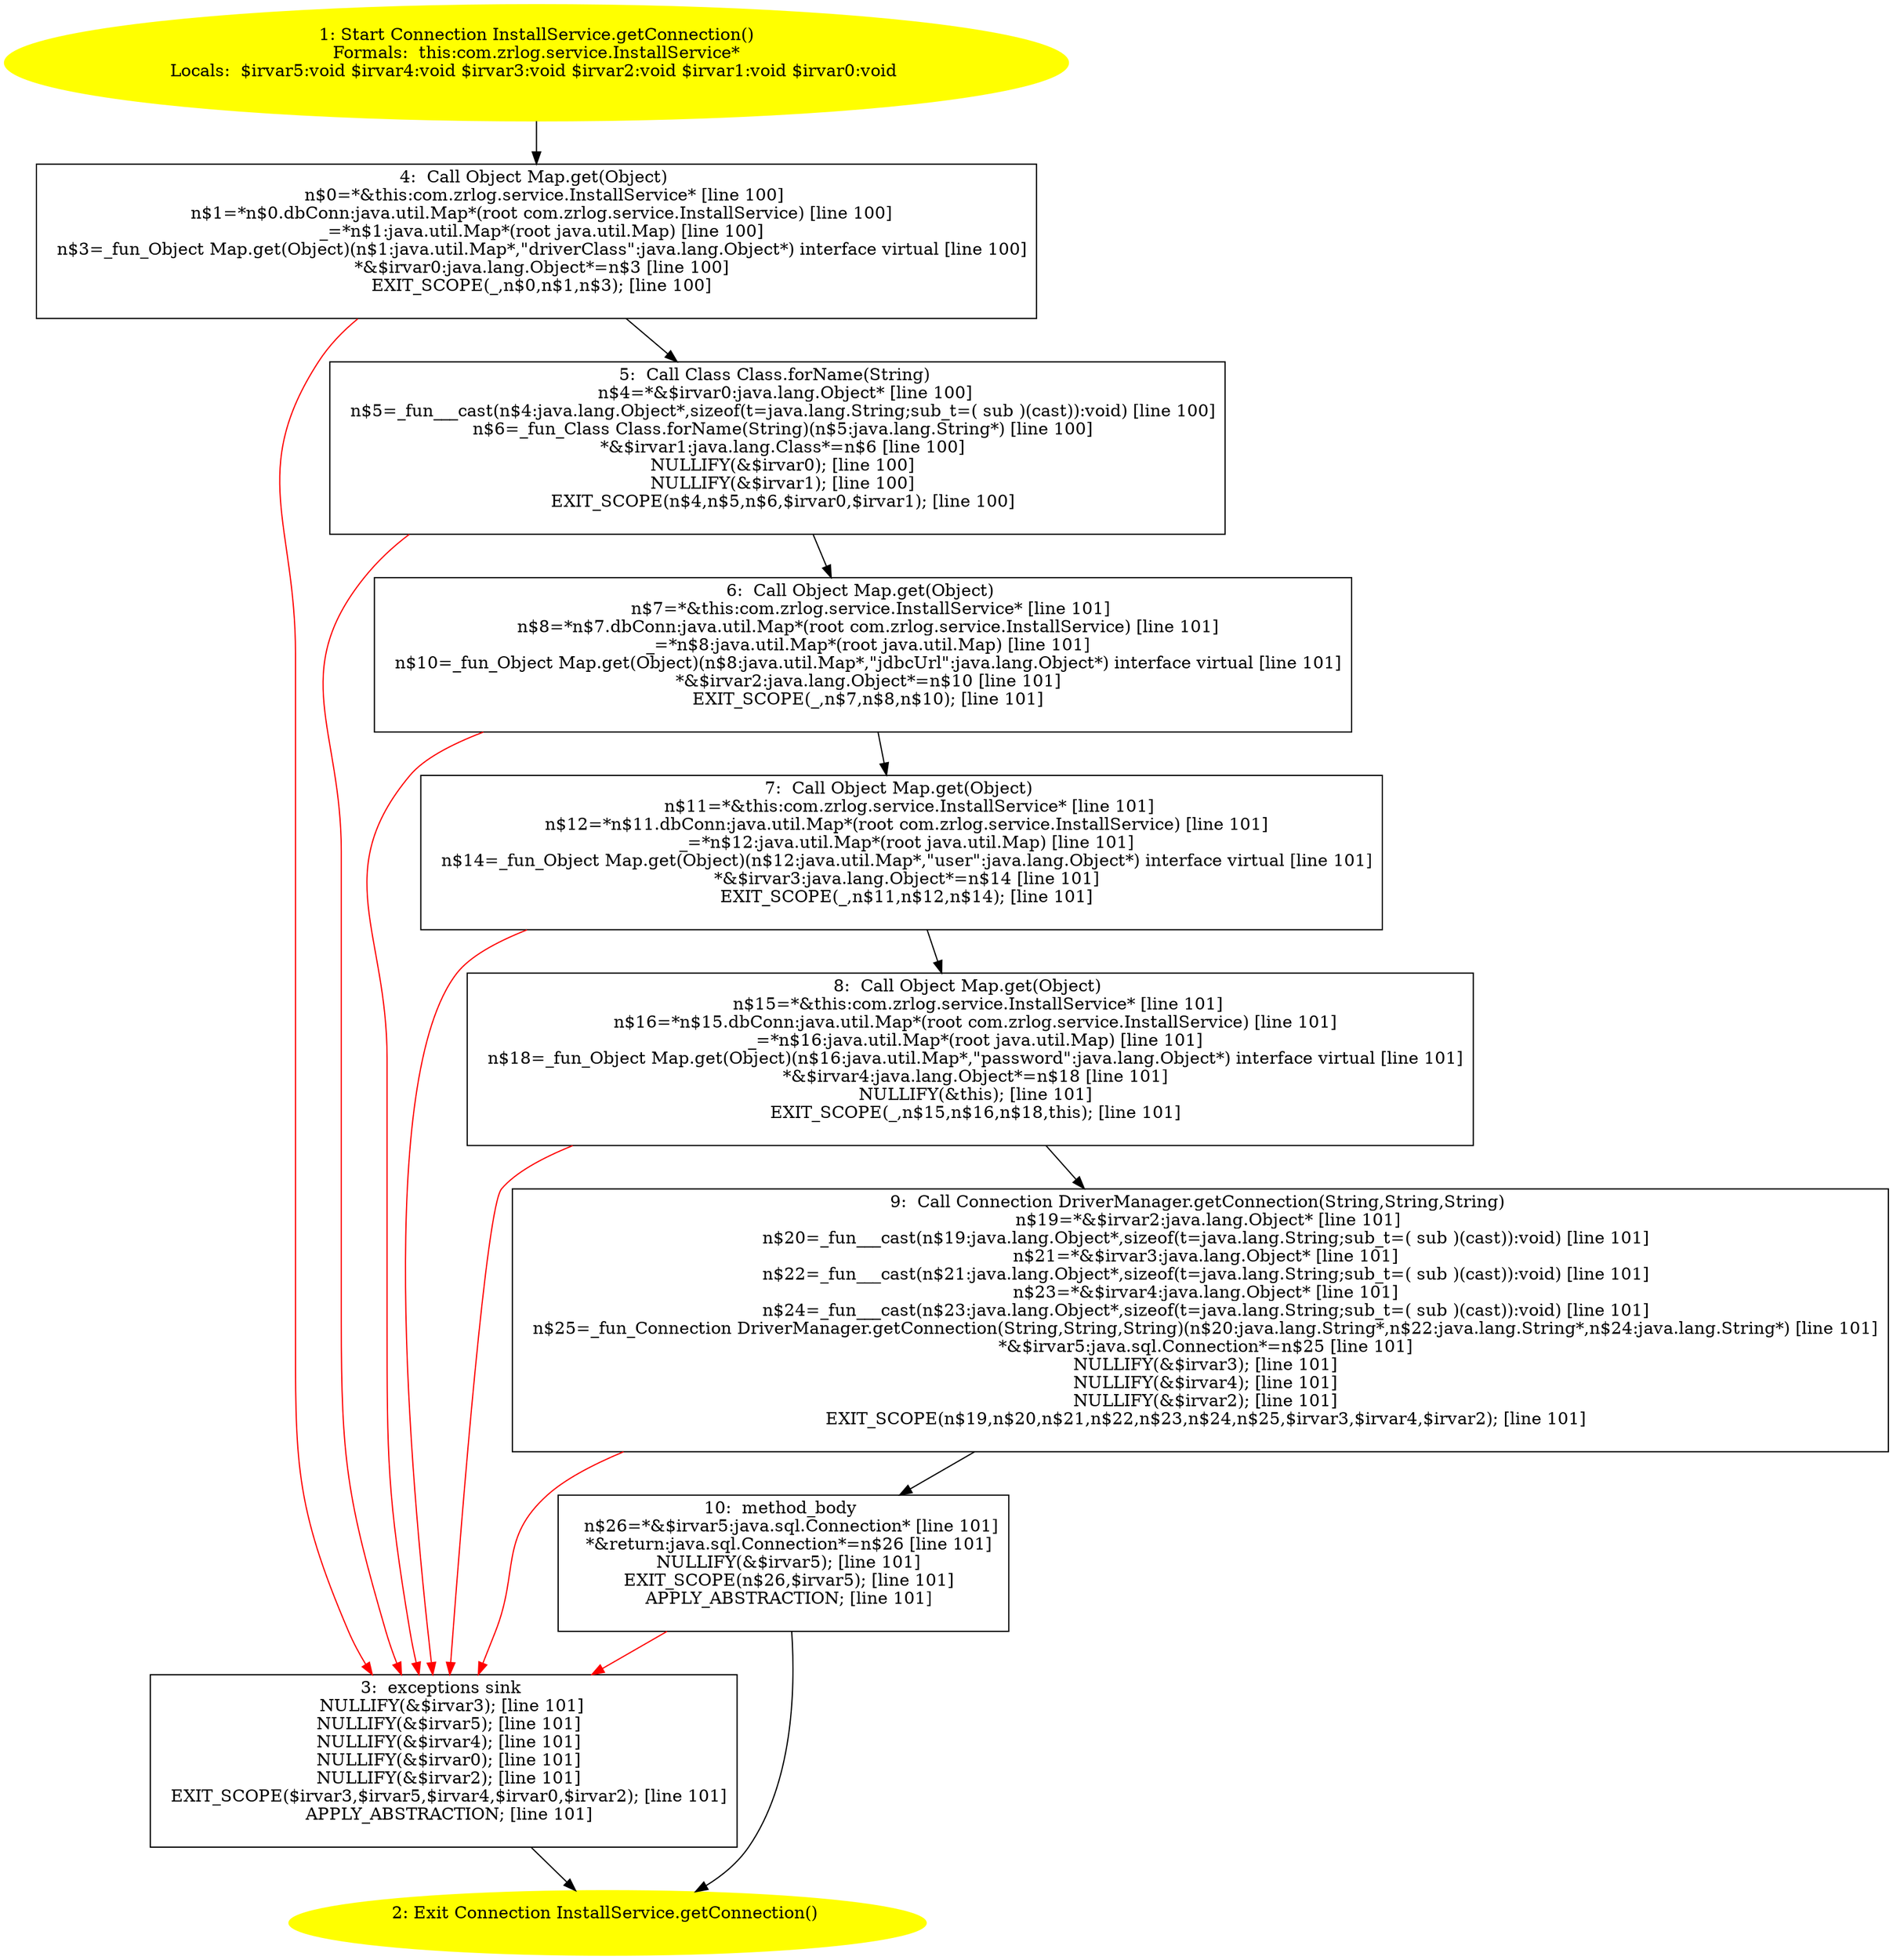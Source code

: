 /* @generated */
digraph cfg {
"com.zrlog.service.InstallService.getConnection():java.sql.Connection.23f51e9ac009a54935fa0bf9a0e4eb2f_1" [label="1: Start Connection InstallService.getConnection()\nFormals:  this:com.zrlog.service.InstallService*\nLocals:  $irvar5:void $irvar4:void $irvar3:void $irvar2:void $irvar1:void $irvar0:void \n  " color=yellow style=filled]
	

	 "com.zrlog.service.InstallService.getConnection():java.sql.Connection.23f51e9ac009a54935fa0bf9a0e4eb2f_1" -> "com.zrlog.service.InstallService.getConnection():java.sql.Connection.23f51e9ac009a54935fa0bf9a0e4eb2f_4" ;
"com.zrlog.service.InstallService.getConnection():java.sql.Connection.23f51e9ac009a54935fa0bf9a0e4eb2f_2" [label="2: Exit Connection InstallService.getConnection() \n  " color=yellow style=filled]
	

"com.zrlog.service.InstallService.getConnection():java.sql.Connection.23f51e9ac009a54935fa0bf9a0e4eb2f_3" [label="3:  exceptions sink \n   NULLIFY(&$irvar3); [line 101]\n  NULLIFY(&$irvar5); [line 101]\n  NULLIFY(&$irvar4); [line 101]\n  NULLIFY(&$irvar0); [line 101]\n  NULLIFY(&$irvar2); [line 101]\n  EXIT_SCOPE($irvar3,$irvar5,$irvar4,$irvar0,$irvar2); [line 101]\n  APPLY_ABSTRACTION; [line 101]\n " shape="box"]
	

	 "com.zrlog.service.InstallService.getConnection():java.sql.Connection.23f51e9ac009a54935fa0bf9a0e4eb2f_3" -> "com.zrlog.service.InstallService.getConnection():java.sql.Connection.23f51e9ac009a54935fa0bf9a0e4eb2f_2" ;
"com.zrlog.service.InstallService.getConnection():java.sql.Connection.23f51e9ac009a54935fa0bf9a0e4eb2f_4" [label="4:  Call Object Map.get(Object) \n   n$0=*&this:com.zrlog.service.InstallService* [line 100]\n  n$1=*n$0.dbConn:java.util.Map*(root com.zrlog.service.InstallService) [line 100]\n  _=*n$1:java.util.Map*(root java.util.Map) [line 100]\n  n$3=_fun_Object Map.get(Object)(n$1:java.util.Map*,\"driverClass\":java.lang.Object*) interface virtual [line 100]\n  *&$irvar0:java.lang.Object*=n$3 [line 100]\n  EXIT_SCOPE(_,n$0,n$1,n$3); [line 100]\n " shape="box"]
	

	 "com.zrlog.service.InstallService.getConnection():java.sql.Connection.23f51e9ac009a54935fa0bf9a0e4eb2f_4" -> "com.zrlog.service.InstallService.getConnection():java.sql.Connection.23f51e9ac009a54935fa0bf9a0e4eb2f_5" ;
	 "com.zrlog.service.InstallService.getConnection():java.sql.Connection.23f51e9ac009a54935fa0bf9a0e4eb2f_4" -> "com.zrlog.service.InstallService.getConnection():java.sql.Connection.23f51e9ac009a54935fa0bf9a0e4eb2f_3" [color="red" ];
"com.zrlog.service.InstallService.getConnection():java.sql.Connection.23f51e9ac009a54935fa0bf9a0e4eb2f_5" [label="5:  Call Class Class.forName(String) \n   n$4=*&$irvar0:java.lang.Object* [line 100]\n  n$5=_fun___cast(n$4:java.lang.Object*,sizeof(t=java.lang.String;sub_t=( sub )(cast)):void) [line 100]\n  n$6=_fun_Class Class.forName(String)(n$5:java.lang.String*) [line 100]\n  *&$irvar1:java.lang.Class*=n$6 [line 100]\n  NULLIFY(&$irvar0); [line 100]\n  NULLIFY(&$irvar1); [line 100]\n  EXIT_SCOPE(n$4,n$5,n$6,$irvar0,$irvar1); [line 100]\n " shape="box"]
	

	 "com.zrlog.service.InstallService.getConnection():java.sql.Connection.23f51e9ac009a54935fa0bf9a0e4eb2f_5" -> "com.zrlog.service.InstallService.getConnection():java.sql.Connection.23f51e9ac009a54935fa0bf9a0e4eb2f_6" ;
	 "com.zrlog.service.InstallService.getConnection():java.sql.Connection.23f51e9ac009a54935fa0bf9a0e4eb2f_5" -> "com.zrlog.service.InstallService.getConnection():java.sql.Connection.23f51e9ac009a54935fa0bf9a0e4eb2f_3" [color="red" ];
"com.zrlog.service.InstallService.getConnection():java.sql.Connection.23f51e9ac009a54935fa0bf9a0e4eb2f_6" [label="6:  Call Object Map.get(Object) \n   n$7=*&this:com.zrlog.service.InstallService* [line 101]\n  n$8=*n$7.dbConn:java.util.Map*(root com.zrlog.service.InstallService) [line 101]\n  _=*n$8:java.util.Map*(root java.util.Map) [line 101]\n  n$10=_fun_Object Map.get(Object)(n$8:java.util.Map*,\"jdbcUrl\":java.lang.Object*) interface virtual [line 101]\n  *&$irvar2:java.lang.Object*=n$10 [line 101]\n  EXIT_SCOPE(_,n$7,n$8,n$10); [line 101]\n " shape="box"]
	

	 "com.zrlog.service.InstallService.getConnection():java.sql.Connection.23f51e9ac009a54935fa0bf9a0e4eb2f_6" -> "com.zrlog.service.InstallService.getConnection():java.sql.Connection.23f51e9ac009a54935fa0bf9a0e4eb2f_7" ;
	 "com.zrlog.service.InstallService.getConnection():java.sql.Connection.23f51e9ac009a54935fa0bf9a0e4eb2f_6" -> "com.zrlog.service.InstallService.getConnection():java.sql.Connection.23f51e9ac009a54935fa0bf9a0e4eb2f_3" [color="red" ];
"com.zrlog.service.InstallService.getConnection():java.sql.Connection.23f51e9ac009a54935fa0bf9a0e4eb2f_7" [label="7:  Call Object Map.get(Object) \n   n$11=*&this:com.zrlog.service.InstallService* [line 101]\n  n$12=*n$11.dbConn:java.util.Map*(root com.zrlog.service.InstallService) [line 101]\n  _=*n$12:java.util.Map*(root java.util.Map) [line 101]\n  n$14=_fun_Object Map.get(Object)(n$12:java.util.Map*,\"user\":java.lang.Object*) interface virtual [line 101]\n  *&$irvar3:java.lang.Object*=n$14 [line 101]\n  EXIT_SCOPE(_,n$11,n$12,n$14); [line 101]\n " shape="box"]
	

	 "com.zrlog.service.InstallService.getConnection():java.sql.Connection.23f51e9ac009a54935fa0bf9a0e4eb2f_7" -> "com.zrlog.service.InstallService.getConnection():java.sql.Connection.23f51e9ac009a54935fa0bf9a0e4eb2f_8" ;
	 "com.zrlog.service.InstallService.getConnection():java.sql.Connection.23f51e9ac009a54935fa0bf9a0e4eb2f_7" -> "com.zrlog.service.InstallService.getConnection():java.sql.Connection.23f51e9ac009a54935fa0bf9a0e4eb2f_3" [color="red" ];
"com.zrlog.service.InstallService.getConnection():java.sql.Connection.23f51e9ac009a54935fa0bf9a0e4eb2f_8" [label="8:  Call Object Map.get(Object) \n   n$15=*&this:com.zrlog.service.InstallService* [line 101]\n  n$16=*n$15.dbConn:java.util.Map*(root com.zrlog.service.InstallService) [line 101]\n  _=*n$16:java.util.Map*(root java.util.Map) [line 101]\n  n$18=_fun_Object Map.get(Object)(n$16:java.util.Map*,\"password\":java.lang.Object*) interface virtual [line 101]\n  *&$irvar4:java.lang.Object*=n$18 [line 101]\n  NULLIFY(&this); [line 101]\n  EXIT_SCOPE(_,n$15,n$16,n$18,this); [line 101]\n " shape="box"]
	

	 "com.zrlog.service.InstallService.getConnection():java.sql.Connection.23f51e9ac009a54935fa0bf9a0e4eb2f_8" -> "com.zrlog.service.InstallService.getConnection():java.sql.Connection.23f51e9ac009a54935fa0bf9a0e4eb2f_9" ;
	 "com.zrlog.service.InstallService.getConnection():java.sql.Connection.23f51e9ac009a54935fa0bf9a0e4eb2f_8" -> "com.zrlog.service.InstallService.getConnection():java.sql.Connection.23f51e9ac009a54935fa0bf9a0e4eb2f_3" [color="red" ];
"com.zrlog.service.InstallService.getConnection():java.sql.Connection.23f51e9ac009a54935fa0bf9a0e4eb2f_9" [label="9:  Call Connection DriverManager.getConnection(String,String,String) \n   n$19=*&$irvar2:java.lang.Object* [line 101]\n  n$20=_fun___cast(n$19:java.lang.Object*,sizeof(t=java.lang.String;sub_t=( sub )(cast)):void) [line 101]\n  n$21=*&$irvar3:java.lang.Object* [line 101]\n  n$22=_fun___cast(n$21:java.lang.Object*,sizeof(t=java.lang.String;sub_t=( sub )(cast)):void) [line 101]\n  n$23=*&$irvar4:java.lang.Object* [line 101]\n  n$24=_fun___cast(n$23:java.lang.Object*,sizeof(t=java.lang.String;sub_t=( sub )(cast)):void) [line 101]\n  n$25=_fun_Connection DriverManager.getConnection(String,String,String)(n$20:java.lang.String*,n$22:java.lang.String*,n$24:java.lang.String*) [line 101]\n  *&$irvar5:java.sql.Connection*=n$25 [line 101]\n  NULLIFY(&$irvar3); [line 101]\n  NULLIFY(&$irvar4); [line 101]\n  NULLIFY(&$irvar2); [line 101]\n  EXIT_SCOPE(n$19,n$20,n$21,n$22,n$23,n$24,n$25,$irvar3,$irvar4,$irvar2); [line 101]\n " shape="box"]
	

	 "com.zrlog.service.InstallService.getConnection():java.sql.Connection.23f51e9ac009a54935fa0bf9a0e4eb2f_9" -> "com.zrlog.service.InstallService.getConnection():java.sql.Connection.23f51e9ac009a54935fa0bf9a0e4eb2f_10" ;
	 "com.zrlog.service.InstallService.getConnection():java.sql.Connection.23f51e9ac009a54935fa0bf9a0e4eb2f_9" -> "com.zrlog.service.InstallService.getConnection():java.sql.Connection.23f51e9ac009a54935fa0bf9a0e4eb2f_3" [color="red" ];
"com.zrlog.service.InstallService.getConnection():java.sql.Connection.23f51e9ac009a54935fa0bf9a0e4eb2f_10" [label="10:  method_body \n   n$26=*&$irvar5:java.sql.Connection* [line 101]\n  *&return:java.sql.Connection*=n$26 [line 101]\n  NULLIFY(&$irvar5); [line 101]\n  EXIT_SCOPE(n$26,$irvar5); [line 101]\n  APPLY_ABSTRACTION; [line 101]\n " shape="box"]
	

	 "com.zrlog.service.InstallService.getConnection():java.sql.Connection.23f51e9ac009a54935fa0bf9a0e4eb2f_10" -> "com.zrlog.service.InstallService.getConnection():java.sql.Connection.23f51e9ac009a54935fa0bf9a0e4eb2f_2" ;
	 "com.zrlog.service.InstallService.getConnection():java.sql.Connection.23f51e9ac009a54935fa0bf9a0e4eb2f_10" -> "com.zrlog.service.InstallService.getConnection():java.sql.Connection.23f51e9ac009a54935fa0bf9a0e4eb2f_3" [color="red" ];
}
